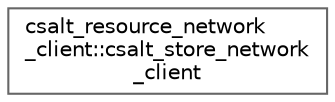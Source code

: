 digraph "Graphical Class Hierarchy"
{
 // LATEX_PDF_SIZE
  bgcolor="transparent";
  edge [fontname=Helvetica,fontsize=10,labelfontname=Helvetica,labelfontsize=10];
  node [fontname=Helvetica,fontsize=10,shape=box,height=0.2,width=0.4];
  rankdir="LR";
  Node0 [id="Node000000",label="csalt_resource_network\l_client::csalt_store_network\l_client",height=0.2,width=0.4,color="grey40", fillcolor="white", style="filled",URL="$structcsalt__resource__network__client_1_1csalt__store__network__client.html",tooltip=" "];
}
